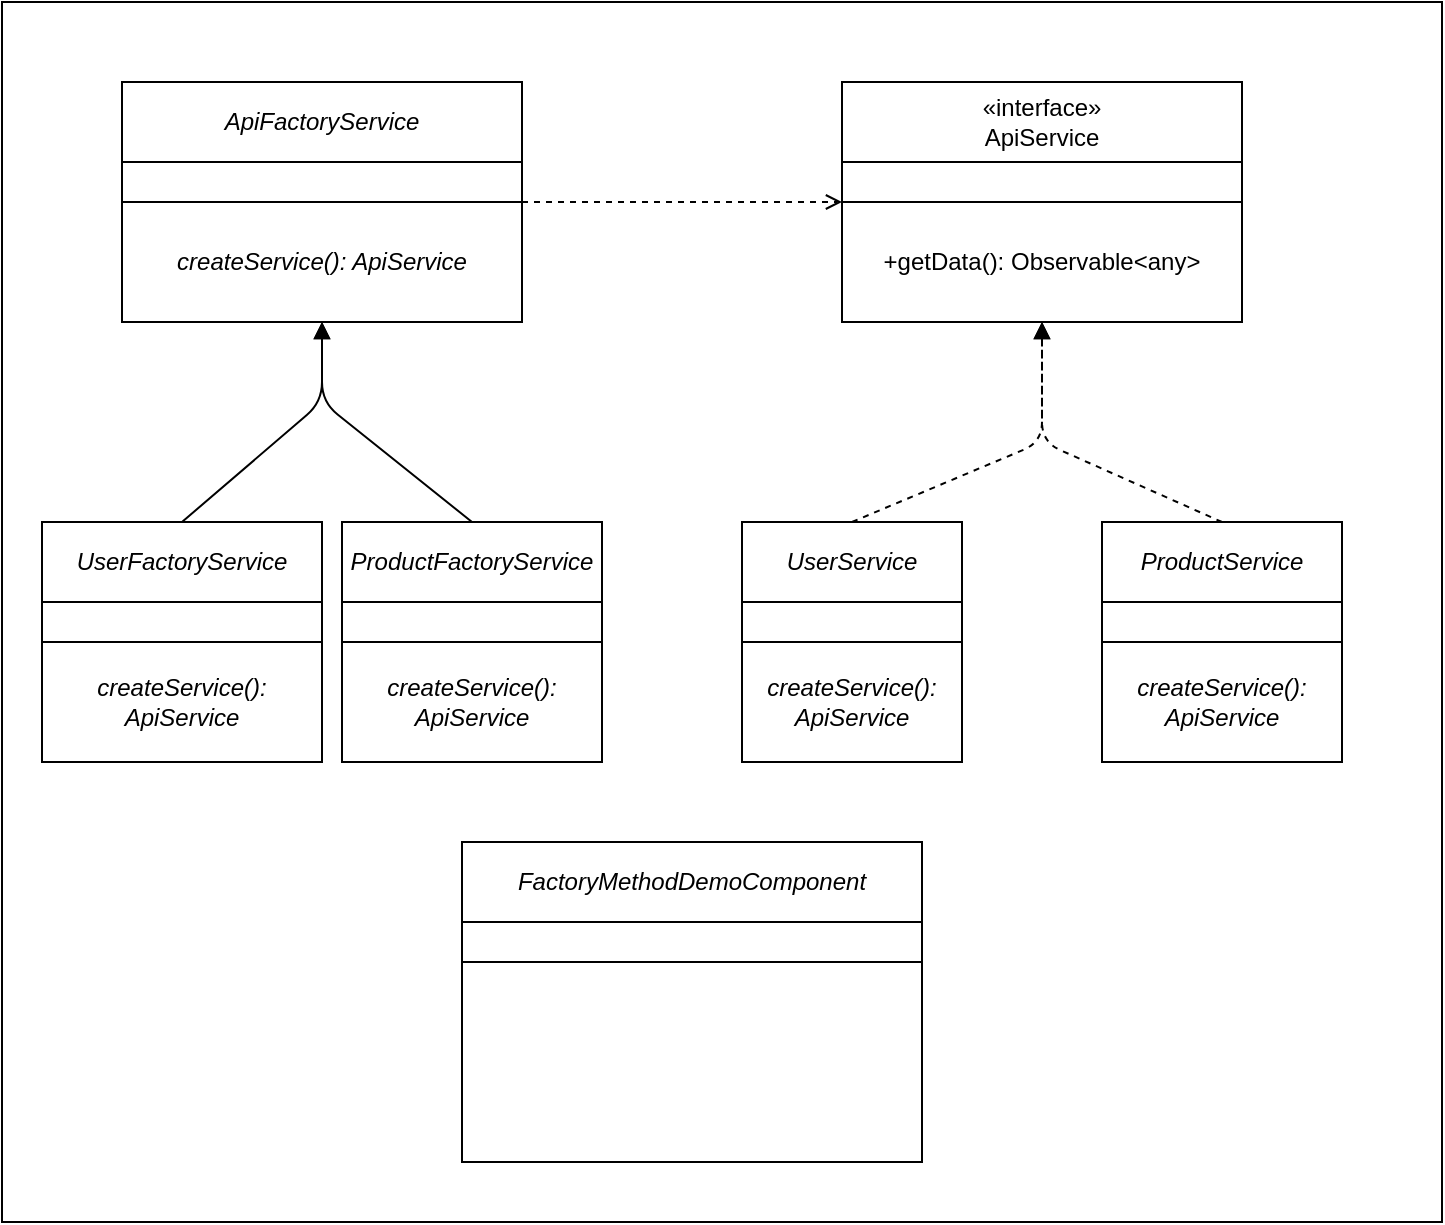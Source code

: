 <mxfile>
    <diagram id="s_qmEPPJ463J-enkpRBm" name="Page-1">
        <mxGraphModel dx="1583" dy="656" grid="1" gridSize="10" guides="1" tooltips="1" connect="1" arrows="1" fold="1" page="1" pageScale="1" pageWidth="850" pageHeight="1100" math="0" shadow="0">
            <root>
                <mxCell id="0"/>
                <mxCell id="1" parent="0"/>
                <mxCell id="41" value="" style="rounded=0;whiteSpace=wrap;html=1;" vertex="1" parent="1">
                    <mxGeometry x="-180" y="40" width="720" height="610" as="geometry"/>
                </mxCell>
                <mxCell id="13" value="&lt;font&gt;&lt;span style=&quot;font-weight: 400;&quot;&gt;«interface»&lt;/span&gt;&lt;br style=&quot;scrollbar-color: light-dark(#e2e2e2, #4b4b4b)&lt;br/&gt;&#x9;&#x9;&#x9;&#x9;&#x9;light-dark(#fbfbfb, var(--dark-panel-color)); font-weight: 400;&quot;&gt;&lt;span style=&quot;font-weight: 400;&quot;&gt;ApiService&lt;/span&gt;&lt;/font&gt;" style="swimlane;whiteSpace=wrap;html=1;strokeColor=light-dark(#000000,#FFFFFF);startSize=40;labelBackgroundColor=none;fontColor=default;" vertex="1" parent="1">
                    <mxGeometry x="240" y="80" width="200" height="120" as="geometry"/>
                </mxCell>
                <mxCell id="14" value="" style="rounded=0;whiteSpace=wrap;html=1;" vertex="1" parent="13">
                    <mxGeometry y="40" width="200" height="20" as="geometry"/>
                </mxCell>
                <mxCell id="15" value="&lt;span style=&quot;&quot;&gt;+getData(): Observable&amp;lt;any&amp;gt;&lt;/span&gt;" style="rounded=0;whiteSpace=wrap;html=1;fontColor=default;" vertex="1" parent="13">
                    <mxGeometry y="60" width="200" height="60" as="geometry"/>
                </mxCell>
                <mxCell id="16" value="&lt;font&gt;&lt;i&gt;&lt;span style=&quot;font-weight: 400;&quot;&gt;ApiFactoryService&lt;/span&gt;&lt;/i&gt;&lt;/font&gt;" style="swimlane;whiteSpace=wrap;html=1;strokeColor=light-dark(#000000,#FFFFFF);startSize=40;labelBackgroundColor=none;fontColor=default;" vertex="1" parent="1">
                    <mxGeometry x="-120" y="80" width="200" height="120" as="geometry"/>
                </mxCell>
                <mxCell id="17" value="" style="rounded=0;whiteSpace=wrap;html=1;" vertex="1" parent="16">
                    <mxGeometry y="40" width="200" height="20" as="geometry"/>
                </mxCell>
                <mxCell id="18" value="createService(): ApiService" style="rounded=0;whiteSpace=wrap;html=1;fontColor=default;fontStyle=2" vertex="1" parent="16">
                    <mxGeometry y="60" width="200" height="60" as="geometry"/>
                </mxCell>
                <mxCell id="19" value="" style="endArrow=block;html=1;entryX=0.5;entryY=1;entryDx=0;entryDy=0;dashed=1;endFill=1;exitX=0.5;exitY=0;exitDx=0;exitDy=0;" edge="1" parent="1" source="22" target="15">
                    <mxGeometry width="50" height="50" relative="1" as="geometry">
                        <mxPoint x="340" y="270" as="sourcePoint"/>
                        <mxPoint x="350" y="270" as="targetPoint"/>
                        <Array as="points">
                            <mxPoint x="340" y="260"/>
                        </Array>
                    </mxGeometry>
                </mxCell>
                <mxCell id="20" value="" style="endArrow=open;html=1;entryX=0;entryY=0;entryDx=0;entryDy=0;dashed=1;endFill=0;exitX=1;exitY=0;exitDx=0;exitDy=0;" edge="1" parent="1" source="18" target="15">
                    <mxGeometry width="50" height="50" relative="1" as="geometry">
                        <mxPoint x="180" y="330" as="sourcePoint"/>
                        <mxPoint x="180" y="210" as="targetPoint"/>
                    </mxGeometry>
                </mxCell>
                <mxCell id="22" value="&lt;font&gt;&lt;i&gt;&lt;span style=&quot;font-weight: 400;&quot;&gt;UserService&lt;/span&gt;&lt;/i&gt;&lt;/font&gt;" style="swimlane;whiteSpace=wrap;html=1;strokeColor=light-dark(#000000,#FFFFFF);startSize=40;labelBackgroundColor=none;fontColor=default;" vertex="1" parent="1">
                    <mxGeometry x="190" y="300" width="110" height="120" as="geometry"/>
                </mxCell>
                <mxCell id="23" value="" style="rounded=0;whiteSpace=wrap;html=1;" vertex="1" parent="22">
                    <mxGeometry y="40" width="110" height="20" as="geometry"/>
                </mxCell>
                <mxCell id="24" value="createService(): ApiService" style="rounded=0;whiteSpace=wrap;html=1;fontColor=default;fontStyle=2" vertex="1" parent="22">
                    <mxGeometry y="60" width="110" height="60" as="geometry"/>
                </mxCell>
                <mxCell id="25" value="&lt;font&gt;&lt;i&gt;&lt;span style=&quot;font-weight: 400;&quot;&gt;ProductService&lt;/span&gt;&lt;/i&gt;&lt;/font&gt;" style="swimlane;whiteSpace=wrap;html=1;strokeColor=light-dark(#000000,#FFFFFF);startSize=40;labelBackgroundColor=none;fontColor=default;" vertex="1" parent="1">
                    <mxGeometry x="370" y="300" width="120" height="120" as="geometry"/>
                </mxCell>
                <mxCell id="26" value="" style="rounded=0;whiteSpace=wrap;html=1;" vertex="1" parent="25">
                    <mxGeometry y="40" width="120" height="20" as="geometry"/>
                </mxCell>
                <mxCell id="27" value="createService(): ApiService" style="rounded=0;whiteSpace=wrap;html=1;fontColor=default;fontStyle=2" vertex="1" parent="25">
                    <mxGeometry y="60" width="120" height="60" as="geometry"/>
                </mxCell>
                <mxCell id="28" value="&lt;font&gt;&lt;i&gt;&lt;span style=&quot;font-weight: 400;&quot;&gt;ProductFactoryService&lt;/span&gt;&lt;/i&gt;&lt;/font&gt;" style="swimlane;whiteSpace=wrap;html=1;strokeColor=light-dark(#000000,#FFFFFF);startSize=40;labelBackgroundColor=none;fontColor=default;" vertex="1" parent="1">
                    <mxGeometry x="-10" y="300" width="130" height="120" as="geometry"/>
                </mxCell>
                <mxCell id="29" value="" style="rounded=0;whiteSpace=wrap;html=1;" vertex="1" parent="28">
                    <mxGeometry y="40" width="130" height="20" as="geometry"/>
                </mxCell>
                <mxCell id="30" value="createService(): ApiService" style="rounded=0;whiteSpace=wrap;html=1;fontColor=default;fontStyle=2" vertex="1" parent="28">
                    <mxGeometry y="60" width="130" height="60" as="geometry"/>
                </mxCell>
                <mxCell id="31" value="&lt;font&gt;&lt;i&gt;&lt;span style=&quot;font-weight: 400;&quot;&gt;UserFactoryService&lt;/span&gt;&lt;/i&gt;&lt;/font&gt;" style="swimlane;whiteSpace=wrap;html=1;strokeColor=light-dark(#000000,#FFFFFF);startSize=40;labelBackgroundColor=none;fontColor=default;" vertex="1" parent="1">
                    <mxGeometry x="-160" y="300" width="140" height="120" as="geometry"/>
                </mxCell>
                <mxCell id="32" value="" style="rounded=0;whiteSpace=wrap;html=1;" vertex="1" parent="31">
                    <mxGeometry y="40" width="140" height="20" as="geometry"/>
                </mxCell>
                <mxCell id="33" value="createService(): ApiService" style="rounded=0;whiteSpace=wrap;html=1;fontColor=default;fontStyle=2" vertex="1" parent="31">
                    <mxGeometry y="60" width="140" height="60" as="geometry"/>
                </mxCell>
                <mxCell id="34" value="" style="endArrow=block;html=1;entryX=0.5;entryY=1;entryDx=0;entryDy=0;endFill=1;exitX=0.5;exitY=0;exitDx=0;exitDy=0;" edge="1" parent="1" source="31" target="18">
                    <mxGeometry width="50" height="50" relative="1" as="geometry">
                        <mxPoint x="-20.83" y="280" as="sourcePoint"/>
                        <mxPoint x="-20.83" y="210" as="targetPoint"/>
                        <Array as="points">
                            <mxPoint x="-20" y="240"/>
                        </Array>
                    </mxGeometry>
                </mxCell>
                <mxCell id="35" value="" style="endArrow=block;html=1;entryX=0.5;entryY=1;entryDx=0;entryDy=0;endFill=1;exitX=0.5;exitY=0;exitDx=0;exitDy=0;" edge="1" parent="1" source="28" target="18">
                    <mxGeometry width="50" height="50" relative="1" as="geometry">
                        <mxPoint x="-80" y="310" as="sourcePoint"/>
                        <mxPoint x="-10" y="210" as="targetPoint"/>
                        <Array as="points">
                            <mxPoint x="-20" y="240"/>
                        </Array>
                    </mxGeometry>
                </mxCell>
                <mxCell id="36" value="" style="endArrow=block;html=1;entryX=0.5;entryY=1;entryDx=0;entryDy=0;dashed=1;endFill=1;exitX=0.5;exitY=0;exitDx=0;exitDy=0;" edge="1" parent="1" source="25" target="13">
                    <mxGeometry width="50" height="50" relative="1" as="geometry">
                        <mxPoint x="255" y="310" as="sourcePoint"/>
                        <mxPoint x="350" y="210" as="targetPoint"/>
                        <Array as="points">
                            <mxPoint x="340" y="260"/>
                        </Array>
                    </mxGeometry>
                </mxCell>
                <mxCell id="38" value="&lt;span style=&quot;font-weight: 400;&quot;&gt;&lt;i&gt;FactoryMethodDemoComponent&lt;/i&gt;&lt;/span&gt;" style="swimlane;whiteSpace=wrap;html=1;strokeColor=light-dark(#000000,#FFFFFF);startSize=40;labelBackgroundColor=none;fontColor=default;" vertex="1" parent="1">
                    <mxGeometry x="50" y="460" width="230" height="160" as="geometry"/>
                </mxCell>
                <mxCell id="39" value="" style="rounded=0;whiteSpace=wrap;html=1;" vertex="1" parent="38">
                    <mxGeometry y="40" width="230" height="20" as="geometry"/>
                </mxCell>
                <mxCell id="40" value="&lt;div&gt;&lt;font&gt;- userFactory: UserFactoryService&lt;/font&gt;&lt;/div&gt;&lt;div&gt;&lt;font&gt;- productFactory: ProductFactoryService&lt;/font&gt;&lt;/div&gt;&lt;div&gt;&lt;font&gt;+ loadUserData()&lt;/font&gt;&lt;/div&gt;&lt;div&gt;&lt;font&gt;+ loadProductData()&lt;/font&gt;&lt;/div&gt;" style="rounded=0;whiteSpace=wrap;html=1;fontColor=#FFFFFF;fontStyle=2;align=left;" vertex="1" parent="38">
                    <mxGeometry y="60" width="230" height="100" as="geometry"/>
                </mxCell>
            </root>
        </mxGraphModel>
    </diagram>
</mxfile>